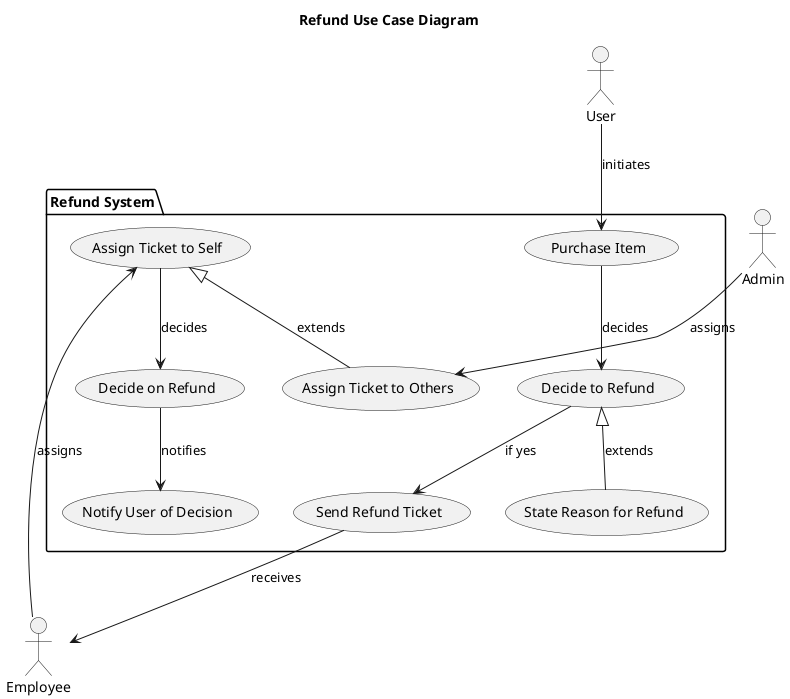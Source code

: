 @startuml
title Refund Use Case Diagram
actor User
actor "Employee" as Employee
actor "Admin" as Admin

package "Refund System" {
  usecase "Purchase Item" as Purchase
  usecase "Decide to Refund" as DecideRefund
  usecase "State Reason for Refund" as StateReason
  usecase "Send Refund Ticket" as SendTicket
  usecase "Assign Ticket to Self" as AssignSelf
  usecase "Assign Ticket to Others" as AssignOthers
  usecase "Decide on Refund" as DecideOnRefund
  usecase "Notify User of Decision" as NotifyDecision

  DecideRefund <|-- StateReason : extends
  AssignSelf <|-- AssignOthers : extends
}

User --> Purchase : initiates
Purchase --> DecideRefund : decides
DecideRefund --> SendTicket : if yes
SendTicket --> Employee : receives
Employee --> AssignSelf : assigns
Admin --> AssignOthers : assigns
AssignSelf --> DecideOnRefund : decides
DecideOnRefund --> NotifyDecision : notifies

@enduml
